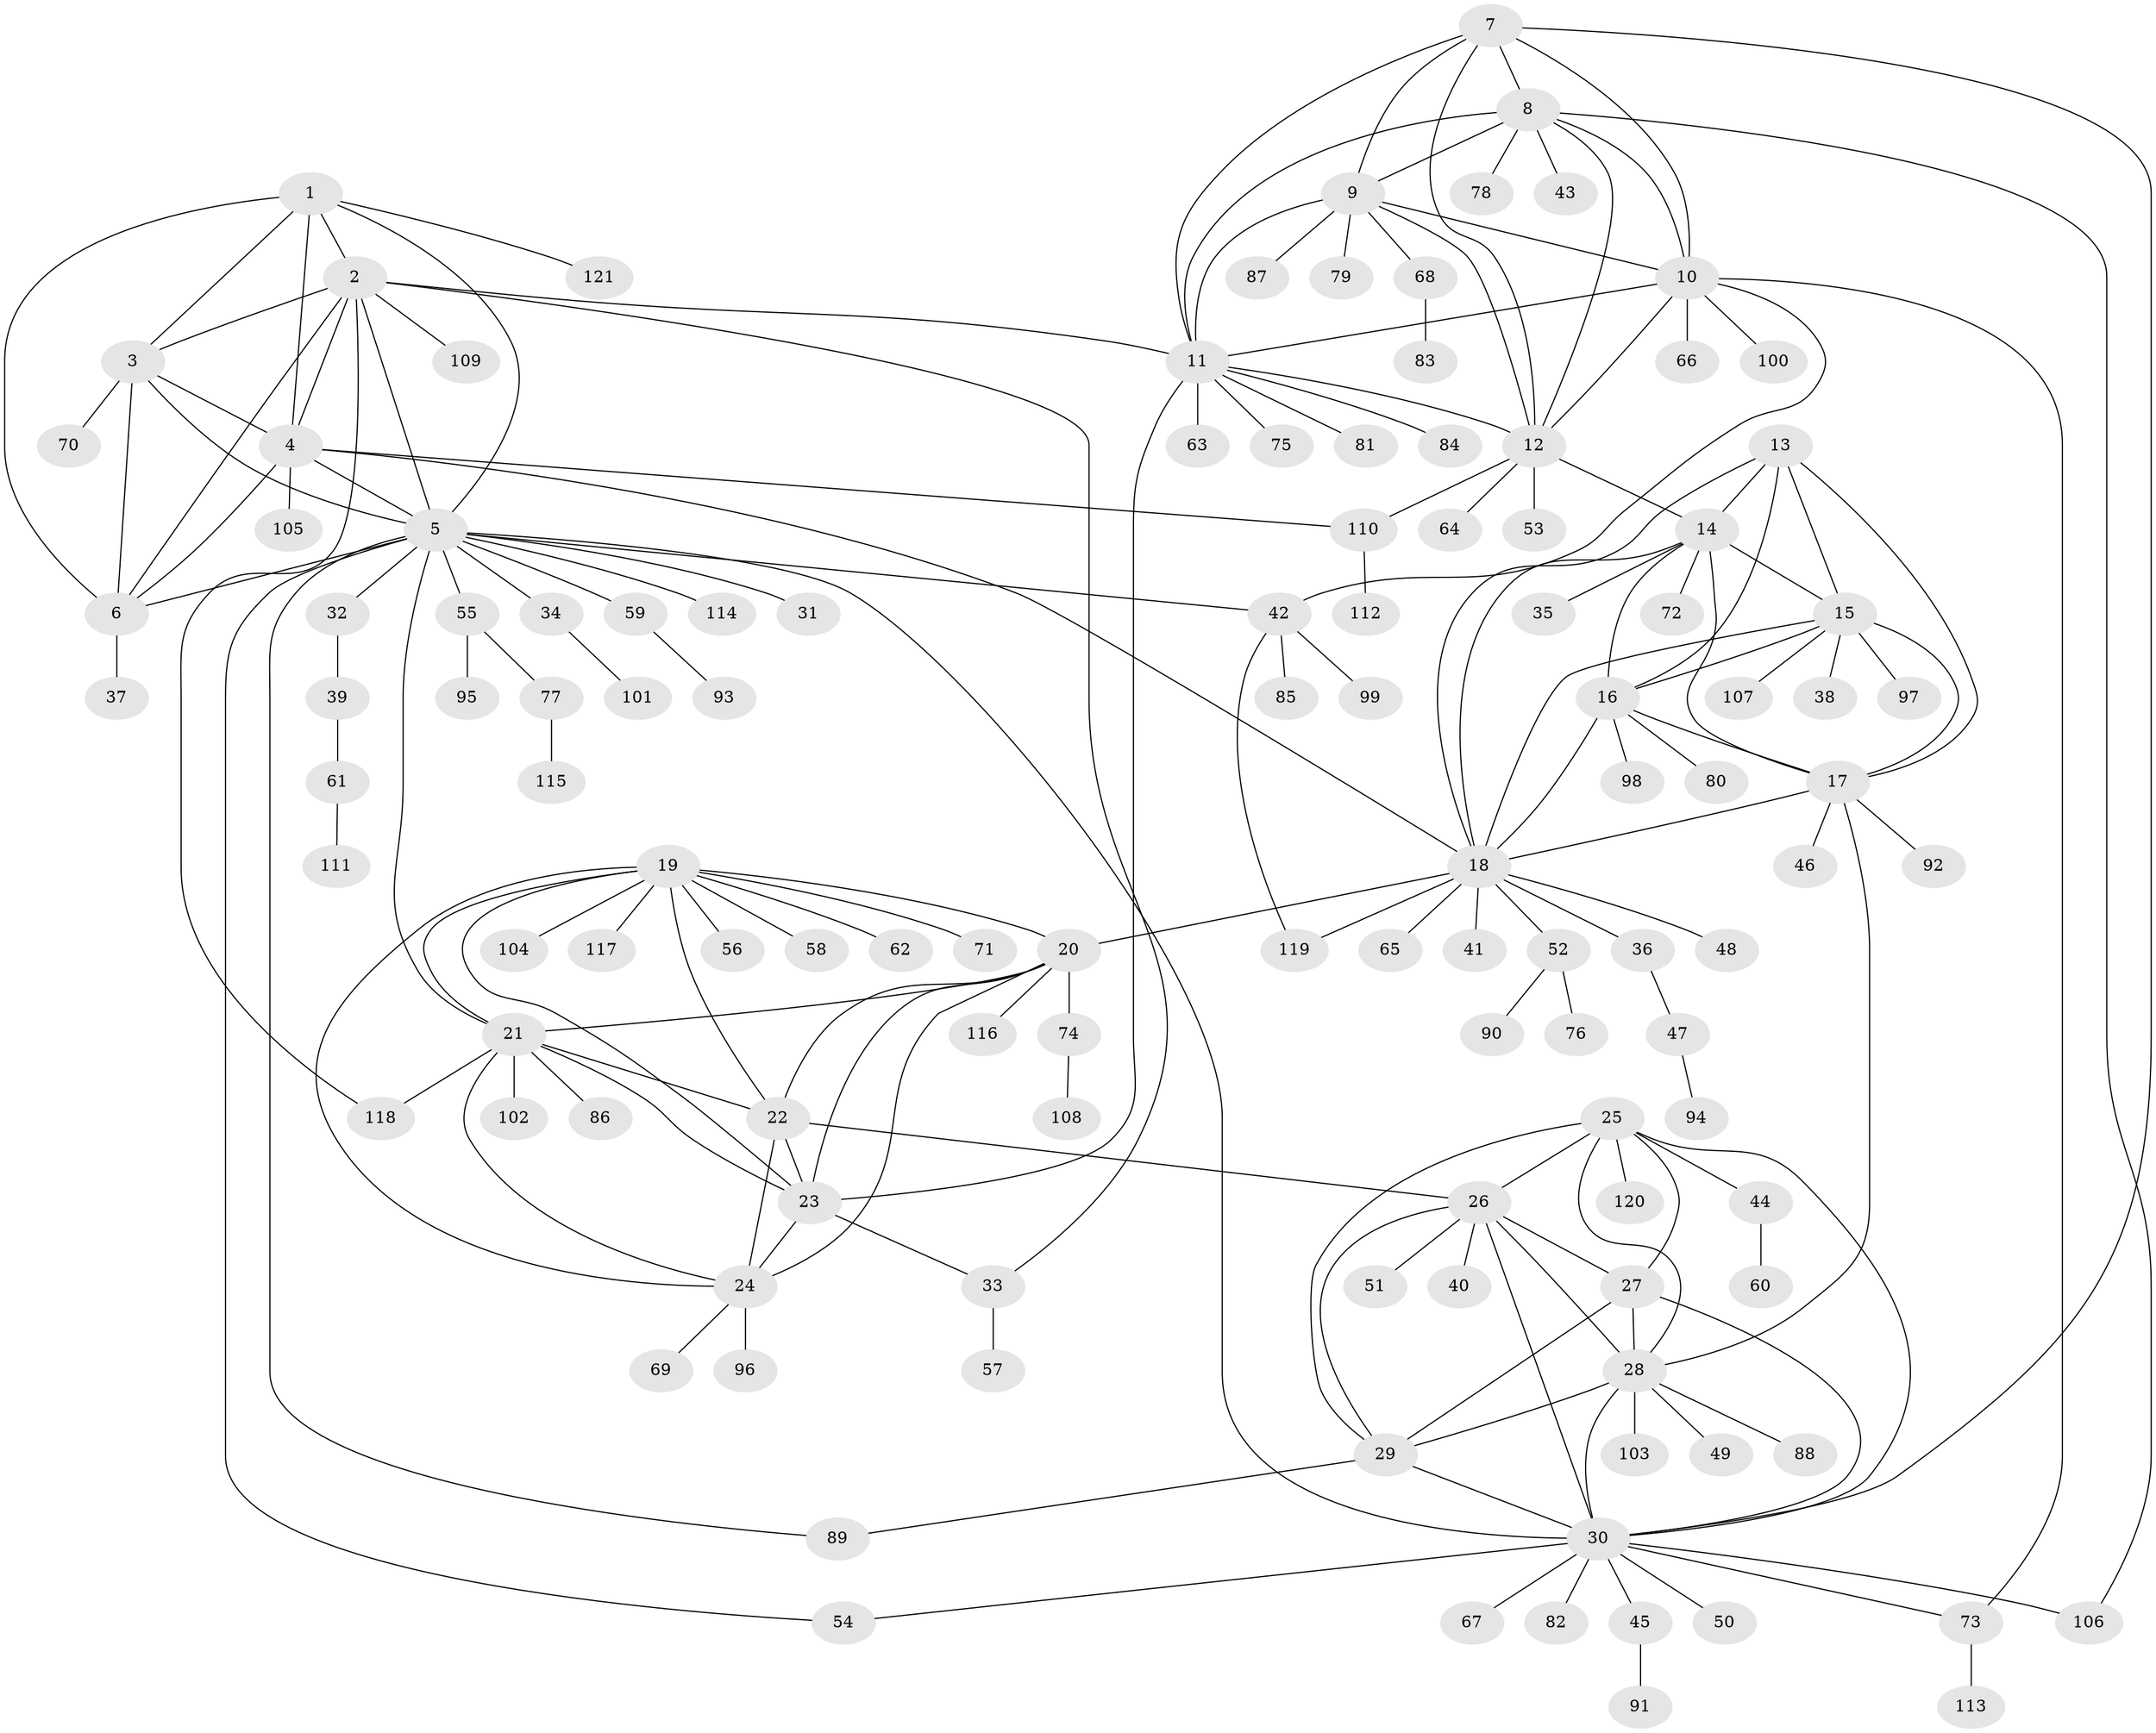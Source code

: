 // Generated by graph-tools (version 1.1) at 2025/37/03/09/25 02:37:40]
// undirected, 121 vertices, 185 edges
graph export_dot {
graph [start="1"]
  node [color=gray90,style=filled];
  1;
  2;
  3;
  4;
  5;
  6;
  7;
  8;
  9;
  10;
  11;
  12;
  13;
  14;
  15;
  16;
  17;
  18;
  19;
  20;
  21;
  22;
  23;
  24;
  25;
  26;
  27;
  28;
  29;
  30;
  31;
  32;
  33;
  34;
  35;
  36;
  37;
  38;
  39;
  40;
  41;
  42;
  43;
  44;
  45;
  46;
  47;
  48;
  49;
  50;
  51;
  52;
  53;
  54;
  55;
  56;
  57;
  58;
  59;
  60;
  61;
  62;
  63;
  64;
  65;
  66;
  67;
  68;
  69;
  70;
  71;
  72;
  73;
  74;
  75;
  76;
  77;
  78;
  79;
  80;
  81;
  82;
  83;
  84;
  85;
  86;
  87;
  88;
  89;
  90;
  91;
  92;
  93;
  94;
  95;
  96;
  97;
  98;
  99;
  100;
  101;
  102;
  103;
  104;
  105;
  106;
  107;
  108;
  109;
  110;
  111;
  112;
  113;
  114;
  115;
  116;
  117;
  118;
  119;
  120;
  121;
  1 -- 2;
  1 -- 3;
  1 -- 4;
  1 -- 5;
  1 -- 6;
  1 -- 121;
  2 -- 3;
  2 -- 4;
  2 -- 5;
  2 -- 6;
  2 -- 11;
  2 -- 33;
  2 -- 109;
  2 -- 118;
  3 -- 4;
  3 -- 5;
  3 -- 6;
  3 -- 70;
  4 -- 5;
  4 -- 6;
  4 -- 18;
  4 -- 105;
  4 -- 110;
  5 -- 6;
  5 -- 21;
  5 -- 30;
  5 -- 31;
  5 -- 32;
  5 -- 34;
  5 -- 42;
  5 -- 54;
  5 -- 55;
  5 -- 59;
  5 -- 89;
  5 -- 114;
  6 -- 37;
  7 -- 8;
  7 -- 9;
  7 -- 10;
  7 -- 11;
  7 -- 12;
  7 -- 30;
  8 -- 9;
  8 -- 10;
  8 -- 11;
  8 -- 12;
  8 -- 43;
  8 -- 78;
  8 -- 106;
  9 -- 10;
  9 -- 11;
  9 -- 12;
  9 -- 68;
  9 -- 79;
  9 -- 87;
  10 -- 11;
  10 -- 12;
  10 -- 42;
  10 -- 66;
  10 -- 73;
  10 -- 100;
  11 -- 12;
  11 -- 23;
  11 -- 63;
  11 -- 75;
  11 -- 81;
  11 -- 84;
  12 -- 14;
  12 -- 53;
  12 -- 64;
  12 -- 110;
  13 -- 14;
  13 -- 15;
  13 -- 16;
  13 -- 17;
  13 -- 18;
  14 -- 15;
  14 -- 16;
  14 -- 17;
  14 -- 18;
  14 -- 35;
  14 -- 72;
  15 -- 16;
  15 -- 17;
  15 -- 18;
  15 -- 38;
  15 -- 97;
  15 -- 107;
  16 -- 17;
  16 -- 18;
  16 -- 80;
  16 -- 98;
  17 -- 18;
  17 -- 28;
  17 -- 46;
  17 -- 92;
  18 -- 20;
  18 -- 36;
  18 -- 41;
  18 -- 48;
  18 -- 52;
  18 -- 65;
  18 -- 119;
  19 -- 20;
  19 -- 21;
  19 -- 22;
  19 -- 23;
  19 -- 24;
  19 -- 56;
  19 -- 58;
  19 -- 62;
  19 -- 71;
  19 -- 104;
  19 -- 117;
  20 -- 21;
  20 -- 22;
  20 -- 23;
  20 -- 24;
  20 -- 74;
  20 -- 116;
  21 -- 22;
  21 -- 23;
  21 -- 24;
  21 -- 86;
  21 -- 102;
  21 -- 118;
  22 -- 23;
  22 -- 24;
  22 -- 26;
  23 -- 24;
  23 -- 33;
  24 -- 69;
  24 -- 96;
  25 -- 26;
  25 -- 27;
  25 -- 28;
  25 -- 29;
  25 -- 30;
  25 -- 44;
  25 -- 120;
  26 -- 27;
  26 -- 28;
  26 -- 29;
  26 -- 30;
  26 -- 40;
  26 -- 51;
  27 -- 28;
  27 -- 29;
  27 -- 30;
  28 -- 29;
  28 -- 30;
  28 -- 49;
  28 -- 88;
  28 -- 103;
  29 -- 30;
  29 -- 89;
  30 -- 45;
  30 -- 50;
  30 -- 54;
  30 -- 67;
  30 -- 73;
  30 -- 82;
  30 -- 106;
  32 -- 39;
  33 -- 57;
  34 -- 101;
  36 -- 47;
  39 -- 61;
  42 -- 85;
  42 -- 99;
  42 -- 119;
  44 -- 60;
  45 -- 91;
  47 -- 94;
  52 -- 76;
  52 -- 90;
  55 -- 77;
  55 -- 95;
  59 -- 93;
  61 -- 111;
  68 -- 83;
  73 -- 113;
  74 -- 108;
  77 -- 115;
  110 -- 112;
}
